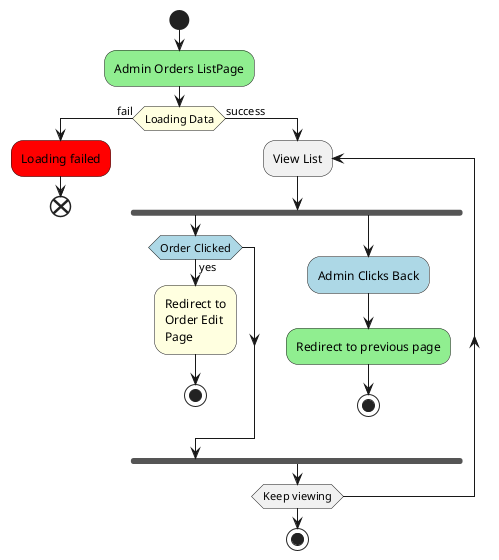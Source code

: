 @startuml AdminOrdersListDiagram
start
#lightgreen:Admin Orders ListPage;
#lightyellow:if(Loading Data) then(fail)
    #red:Loading failed;
    end
else(success)
    repeat :View List;
    fork
    #lightblue:if(Order Clicked) then(yes)
        #lightyellow:Redirect to\nOrder Edit\nPage;
        stop
        endif
    fork again
    #lightblue:Admin Clicks Back;
        #lightgreen:Redirect to previous page;
        stop

end fork
repeat while(Keep viewing)
stop
@enduml
